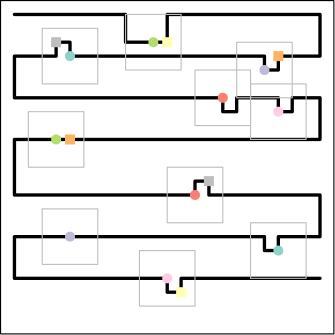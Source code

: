 <?xml version="1.0"?>
<!DOCTYPE ipe SYSTEM "ipe.dtd">
<ipe version="70218" creator="Ipe 7.2.24">
<info created="D:20220404115736" modified="D:20220404125302"/>
<ipestyle name="basic">
<symbol name="arrow/arc(spx)">
<path stroke="sym-stroke" fill="sym-stroke" pen="sym-pen">
0 0 m
-1 0.333 l
-1 -0.333 l
h
</path>
</symbol>
<symbol name="arrow/farc(spx)">
<path stroke="sym-stroke" fill="white" pen="sym-pen">
0 0 m
-1 0.333 l
-1 -0.333 l
h
</path>
</symbol>
<symbol name="arrow/ptarc(spx)">
<path stroke="sym-stroke" fill="sym-stroke" pen="sym-pen">
0 0 m
-1 0.333 l
-0.8 0 l
-1 -0.333 l
h
</path>
</symbol>
<symbol name="arrow/fptarc(spx)">
<path stroke="sym-stroke" fill="white" pen="sym-pen">
0 0 m
-1 0.333 l
-0.8 0 l
-1 -0.333 l
h
</path>
</symbol>
<symbol name="mark/circle(sx)" transformations="translations">
<path fill="sym-stroke">
0.6 0 0 0.6 0 0 e
0.4 0 0 0.4 0 0 e
</path>
</symbol>
<symbol name="mark/disk(sx)" transformations="translations">
<path fill="sym-stroke">
0.6 0 0 0.6 0 0 e
</path>
</symbol>
<symbol name="mark/fdisk(sfx)" transformations="translations">
<group>
<path fill="sym-fill">
0.5 0 0 0.5 0 0 e
</path>
<path fill="sym-stroke" fillrule="eofill">
0.6 0 0 0.6 0 0 e
0.4 0 0 0.4 0 0 e
</path>
</group>
</symbol>
<symbol name="mark/box(sx)" transformations="translations">
<path fill="sym-stroke" fillrule="eofill">
-0.6 -0.6 m
0.6 -0.6 l
0.6 0.6 l
-0.6 0.6 l
h
-0.4 -0.4 m
0.4 -0.4 l
0.4 0.4 l
-0.4 0.4 l
h
</path>
</symbol>
<symbol name="mark/square(sx)" transformations="translations">
<path fill="sym-stroke">
-0.6 -0.6 m
0.6 -0.6 l
0.6 0.6 l
-0.6 0.6 l
h
</path>
</symbol>
<symbol name="mark/fsquare(sfx)" transformations="translations">
<group>
<path fill="sym-fill">
-0.5 -0.5 m
0.5 -0.5 l
0.5 0.5 l
-0.5 0.5 l
h
</path>
<path fill="sym-stroke" fillrule="eofill">
-0.6 -0.6 m
0.6 -0.6 l
0.6 0.6 l
-0.6 0.6 l
h
-0.4 -0.4 m
0.4 -0.4 l
0.4 0.4 l
-0.4 0.4 l
h
</path>
</group>
</symbol>
<symbol name="mark/cross(sx)" transformations="translations">
<group>
<path fill="sym-stroke">
-0.43 -0.57 m
0.57 0.43 l
0.43 0.57 l
-0.57 -0.43 l
h
</path>
<path fill="sym-stroke">
-0.43 0.57 m
0.57 -0.43 l
0.43 -0.57 l
-0.57 0.43 l
h
</path>
</group>
</symbol>
<symbol name="arrow/fnormal(spx)">
<path stroke="sym-stroke" fill="white" pen="sym-pen">
0 0 m
-1 0.333 l
-1 -0.333 l
h
</path>
</symbol>
<symbol name="arrow/pointed(spx)">
<path stroke="sym-stroke" fill="sym-stroke" pen="sym-pen">
0 0 m
-1 0.333 l
-0.8 0 l
-1 -0.333 l
h
</path>
</symbol>
<symbol name="arrow/fpointed(spx)">
<path stroke="sym-stroke" fill="white" pen="sym-pen">
0 0 m
-1 0.333 l
-0.8 0 l
-1 -0.333 l
h
</path>
</symbol>
<symbol name="arrow/linear(spx)">
<path stroke="sym-stroke" pen="sym-pen">
-1 0.333 m
0 0 l
-1 -0.333 l
</path>
</symbol>
<symbol name="arrow/fdouble(spx)">
<path stroke="sym-stroke" fill="white" pen="sym-pen">
0 0 m
-1 0.333 l
-1 -0.333 l
h
-1 0 m
-2 0.333 l
-2 -0.333 l
h
</path>
</symbol>
<symbol name="arrow/double(spx)">
<path stroke="sym-stroke" fill="sym-stroke" pen="sym-pen">
0 0 m
-1 0.333 l
-1 -0.333 l
h
-1 0 m
-2 0.333 l
-2 -0.333 l
h
</path>
</symbol>
<symbol name="arrow/mid-normal(spx)">
<path stroke="sym-stroke" fill="sym-stroke" pen="sym-pen">
0.5 0 m
-0.5 0.333 l
-0.5 -0.333 l
h
</path>
</symbol>
<symbol name="arrow/mid-fnormal(spx)">
<path stroke="sym-stroke" fill="white" pen="sym-pen">
0.5 0 m
-0.5 0.333 l
-0.5 -0.333 l
h
</path>
</symbol>
<symbol name="arrow/mid-pointed(spx)">
<path stroke="sym-stroke" fill="sym-stroke" pen="sym-pen">
0.5 0 m
-0.5 0.333 l
-0.3 0 l
-0.5 -0.333 l
h
</path>
</symbol>
<symbol name="arrow/mid-fpointed(spx)">
<path stroke="sym-stroke" fill="white" pen="sym-pen">
0.5 0 m
-0.5 0.333 l
-0.3 0 l
-0.5 -0.333 l
h
</path>
</symbol>
<symbol name="arrow/mid-double(spx)">
<path stroke="sym-stroke" fill="sym-stroke" pen="sym-pen">
1 0 m
0 0.333 l
0 -0.333 l
h
0 0 m
-1 0.333 l
-1 -0.333 l
h
</path>
</symbol>
<symbol name="arrow/mid-fdouble(spx)">
<path stroke="sym-stroke" fill="white" pen="sym-pen">
1 0 m
0 0.333 l
0 -0.333 l
h
0 0 m
-1 0.333 l
-1 -0.333 l
h
</path>
</symbol>
<anglesize name="22.5 deg" value="22.5"/>
<anglesize name="30 deg" value="30"/>
<anglesize name="45 deg" value="45"/>
<anglesize name="60 deg" value="60"/>
<anglesize name="90 deg" value="90"/>
<arrowsize name="large" value="10"/>
<arrowsize name="small" value="5"/>
<arrowsize name="tiny" value="3"/>
<color name="blue" value="0 0 1"/>
<color name="brown" value="0.647 0.165 0.165"/>
<color name="darkblue" value="0 0 0.545"/>
<color name="darkcyan" value="0 0.545 0.545"/>
<color name="darkgray" value="0.663"/>
<color name="darkgreen" value="0 0.392 0"/>
<color name="darkmagenta" value="0.545 0 0.545"/>
<color name="darkorange" value="1 0.549 0"/>
<color name="darkred" value="0.545 0 0"/>
<color name="gold" value="1 0.843 0"/>
<color name="gray" value="0.745"/>
<color name="green" value="0 1 0"/>
<color name="lightblue" value="0.678 0.847 0.902"/>
<color name="lightcyan" value="0.878 1 1"/>
<color name="lightgray" value="0.827"/>
<color name="lightgreen" value="0.565 0.933 0.565"/>
<color name="lightyellow" value="1 1 0.878"/>
<color name="navy" value="0 0 0.502"/>
<color name="orange" value="1 0.647 0"/>
<color name="pink" value="1 0.753 0.796"/>
<color name="purple" value="0.627 0.125 0.941"/>
<color name="red" value="1 0 0"/>
<color name="seagreen" value="0.18 0.545 0.341"/>
<color name="turquoise" value="0.251 0.878 0.816"/>
<color name="violet" value="0.933 0.51 0.933"/>
<color name="yellow" value="1 1 0"/>
<dashstyle name="dash dot dotted" value="[4 2 1 2 1 2] 0"/>
<dashstyle name="dash dotted" value="[4 2 1 2] 0"/>
<dashstyle name="dashed" value="[4] 0"/>
<dashstyle name="dotted" value="[1 3] 0"/>
<gridsize name="10 pts (~3.5 mm)" value="10"/>
<gridsize name="14 pts (~5 mm)" value="14"/>
<gridsize name="16 pts (~6 mm)" value="16"/>
<gridsize name="20 pts (~7 mm)" value="20"/>
<gridsize name="28 pts (~10 mm)" value="28"/>
<gridsize name="32 pts (~12 mm)" value="32"/>
<gridsize name="4 pts" value="4"/>
<gridsize name="56 pts (~20 mm)" value="56"/>
<gridsize name="8 pts (~3 mm)" value="8"/>
<opacity name="10%" value="0.1"/>
<opacity name="30%" value="0.3"/>
<opacity name="50%" value="0.5"/>
<opacity name="75%" value="0.75"/>
<pen name="fat" value="1.2"/>
<pen name="heavier" value="0.8"/>
<pen name="ultrafat" value="2"/>
<symbolsize name="large" value="5"/>
<symbolsize name="small" value="2"/>
<symbolsize name="tiny" value="1.1"/>
<textsize name="Huge" value="\Huge"/>
<textsize name="LARGE" value="\LARGE"/>
<textsize name="Large" value="\Large"/>
<textsize name="footnote" value="\footnotesize"/>
<textsize name="huge" value="\huge"/>
<textsize name="large" value="\large"/>
<textsize name="small" value="\small"/>
<textsize name="tiny" value="\tiny"/>
<textstyle name="center" begin="\begin{center}" end="\end{center}"/>
<textstyle name="item" begin="\begin{itemize}\item{}" end="\end{itemize}"/>
<textstyle name="itemize" begin="\begin{itemize}" end="\end{itemize}"/>
<tiling name="falling" angle="-60" step="4" width="1"/>
<tiling name="rising" angle="30" step="4" width="1"/>
</ipestyle>
<ipestyle name="brew">
<color name="aliceblue" value="0.941 0.973 1"/>
<color name="brew1" value="0.552 0.827 0.78"/>
<color name="brew2" value="1 1 0.701"/>
<color name="brew3" value="0.745 0.729 0.854"/>
<color name="brew4" value="0.984 0.501 0.447"/>
<color name="brew5" value="0.501 0.694 0.827"/>
<color name="brew6" value="0.992 0.705 0.384"/>
<color name="brew7" value="0.701 0.87 0.411"/>
<color name="brew8" value="0.988 0.803 0.898"/>
</ipestyle>
<page>
<layer name="alpha"/>
<layer name="S_1"/>
<layer name="S_2"/>
<layer name="P"/>
<view layers="alpha S_1 S_2 P" active="alpha"/>
<view layers="alpha S_1" active="S_1"/>
<view layers="alpha S_1 S_2" active="S_2"/>
<view layers="alpha S_1 S_2 P" active="P"/>
<path layer="P" matrix="1.25 0 0 1.25 -60 -180" stroke="black" pen="fat" cap="1">
196 764 m
228 764 l
228 756 l
236 756 l
240 756 l
240 764 l
284 764 l
284 752 l
276 752 l
272 752 l
272 748 l
268 748 l
268 752 l
260 752 l
244 752 l
228 752 l
220 752 l
212 752 l
212 756 l
208 756 l
208 752 l
204 752 l
196 752 l
196 740 l
248 740 l
256 740 l
256 736 l
260 736 l
260 740 l
272 740 l
272 736 l
276 736 l
276 740 l
280 740 l
284 740 l
284 728 l
212 728 l
208 728 l
200 728 l
196 728 l
196 712 l
240 712 l
248 712 l
248 716 l
252 716 l
252 712 l
284 712 l
284 700 l
280 700 l
272 700 l
272 696 l
268 696 l
268 700 l
220 700 l
212 700 l
196 700 l
196 688 l
232 688 l
240 688 l
240 684 l
244 684 l
244 688 l
284 688 l
</path>
<path layer="alpha" matrix="1.25 0 0 1.25 -60 -180" stroke="black">
192 768 m
192 672 l
288 672 l
288 768 l
h
</path>
<path layer="S_1" matrix="1.25 0 0 1.25 -60 -180" stroke="gray">
204 760 m
204 744 l
220 744 l
220 760 l
h
</path>
<path matrix="1.25 0 0 1.25 -65 -210" stroke="gray">
204 760 m
204 744 l
220 744 l
220 760 l
h
</path>
<path matrix="1.25 0 0 1.25 10 -185" stroke="gray">
204 760 m
204 744 l
220 744 l
220 760 l
h
</path>
<path matrix="1.25 0 0 1.25 -5 -195" stroke="gray">
204 760 m
204 744 l
220 744 l
220 760 l
h
</path>
<path matrix="1.25 0 0 1.25 -60 -245" stroke="gray">
204 760 m
204 744 l
220 744 l
220 760 l
h
</path>
<path matrix="1.25 0 0 1.25 15 -200" stroke="gray">
204 760 m
204 744 l
220 744 l
220 760 l
h
</path>
<path matrix="1.25 0 0 1.25 -15 -230" stroke="gray">
204 760 m
204 744 l
220 744 l
220 760 l
h
</path>
<path matrix="1.25 0 0 1.25 15 -250" stroke="gray">
204 760 m
204 744 l
220 744 l
220 760 l
h
</path>
<path matrix="1.25 0 0 1.25 -25 -260" stroke="gray">
204 760 m
204 744 l
220 744 l
220 760 l
h
</path>
<path matrix="1.25 0 0 1.25 -30 -175" stroke="gray">
204 760 m
204 744 l
220 744 l
220 760 l
h
</path>
<use matrix="1.25 0 0 1.25 -60 -180" name="mark/disk(sx)" pos="212 752" size="normal" stroke="brew1"/>
<use matrix="1.25 0 0 1.25 -60 -180" name="mark/disk(sx)" pos="272 696" size="normal" stroke="brew1"/>
<use matrix="1.25 0 0 1.25 -60 -180" name="mark/disk(sx)" pos="212 700" size="normal" stroke="brew3"/>
<use matrix="1.25 0 0 1.25 -60 -180" name="mark/disk(sx)" pos="268 748" size="normal" stroke="brew3"/>
<use matrix="1.25 0 0 1.25 -60 -180" name="mark/disk(sx)" pos="256 740" size="normal" stroke="brew4"/>
<use matrix="1.25 0 0 1.25 -60 -180" name="mark/disk(sx)" pos="248 712" size="normal" stroke="brew4"/>
<use matrix="1.25 0 0 1.25 -60 -180" name="mark/disk(sx)" pos="236 756" size="normal" stroke="brew7"/>
<use matrix="1.25 0 0 1.25 -60 -180" name="mark/disk(sx)" pos="208 728" size="normal" stroke="brew7"/>
<use matrix="1.25 0 0 1.25 -60 -180" name="mark/disk(sx)" pos="272 736" size="normal" stroke="brew8"/>
<use matrix="1.25 0 0 1.25 -60 -180" name="mark/disk(sx)" pos="240 688" size="normal" stroke="brew8"/>
<use layer="S_2" matrix="1.25 0 0 1.25 -60 -180" name="mark/square(sx)" pos="212 728" size="normal" stroke="brew6"/>
<use matrix="1.25 0 0 1.25 -60 -180" name="mark/square(sx)" pos="272 752" size="normal" stroke="brew6"/>
<use matrix="1.25 0 0 1.25 -60 -180" name="mark/square(sx)" pos="240 756" size="normal" stroke="brew2"/>
<use matrix="1.25 0 0 1.25 -60 -180" name="mark/square(sx)" pos="244 684" size="normal" stroke="brew2"/>
<use matrix="1.25 0 0 1.25 -60 -180" name="mark/square(sx)" pos="208 756" size="normal" stroke="gray"/>
<use matrix="1.25 0 0 1.25 -60 -180" name="mark/square(sx)" pos="252 716" size="normal" stroke="gray"/>
</page>
</ipe>
